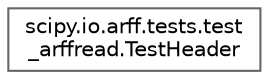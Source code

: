 digraph "Graphical Class Hierarchy"
{
 // LATEX_PDF_SIZE
  bgcolor="transparent";
  edge [fontname=Helvetica,fontsize=10,labelfontname=Helvetica,labelfontsize=10];
  node [fontname=Helvetica,fontsize=10,shape=box,height=0.2,width=0.4];
  rankdir="LR";
  Node0 [id="Node000000",label="scipy.io.arff.tests.test\l_arffread.TestHeader",height=0.2,width=0.4,color="grey40", fillcolor="white", style="filled",URL="$d0/da6/classscipy_1_1io_1_1arff_1_1tests_1_1test__arffread_1_1TestHeader.html",tooltip=" "];
}
